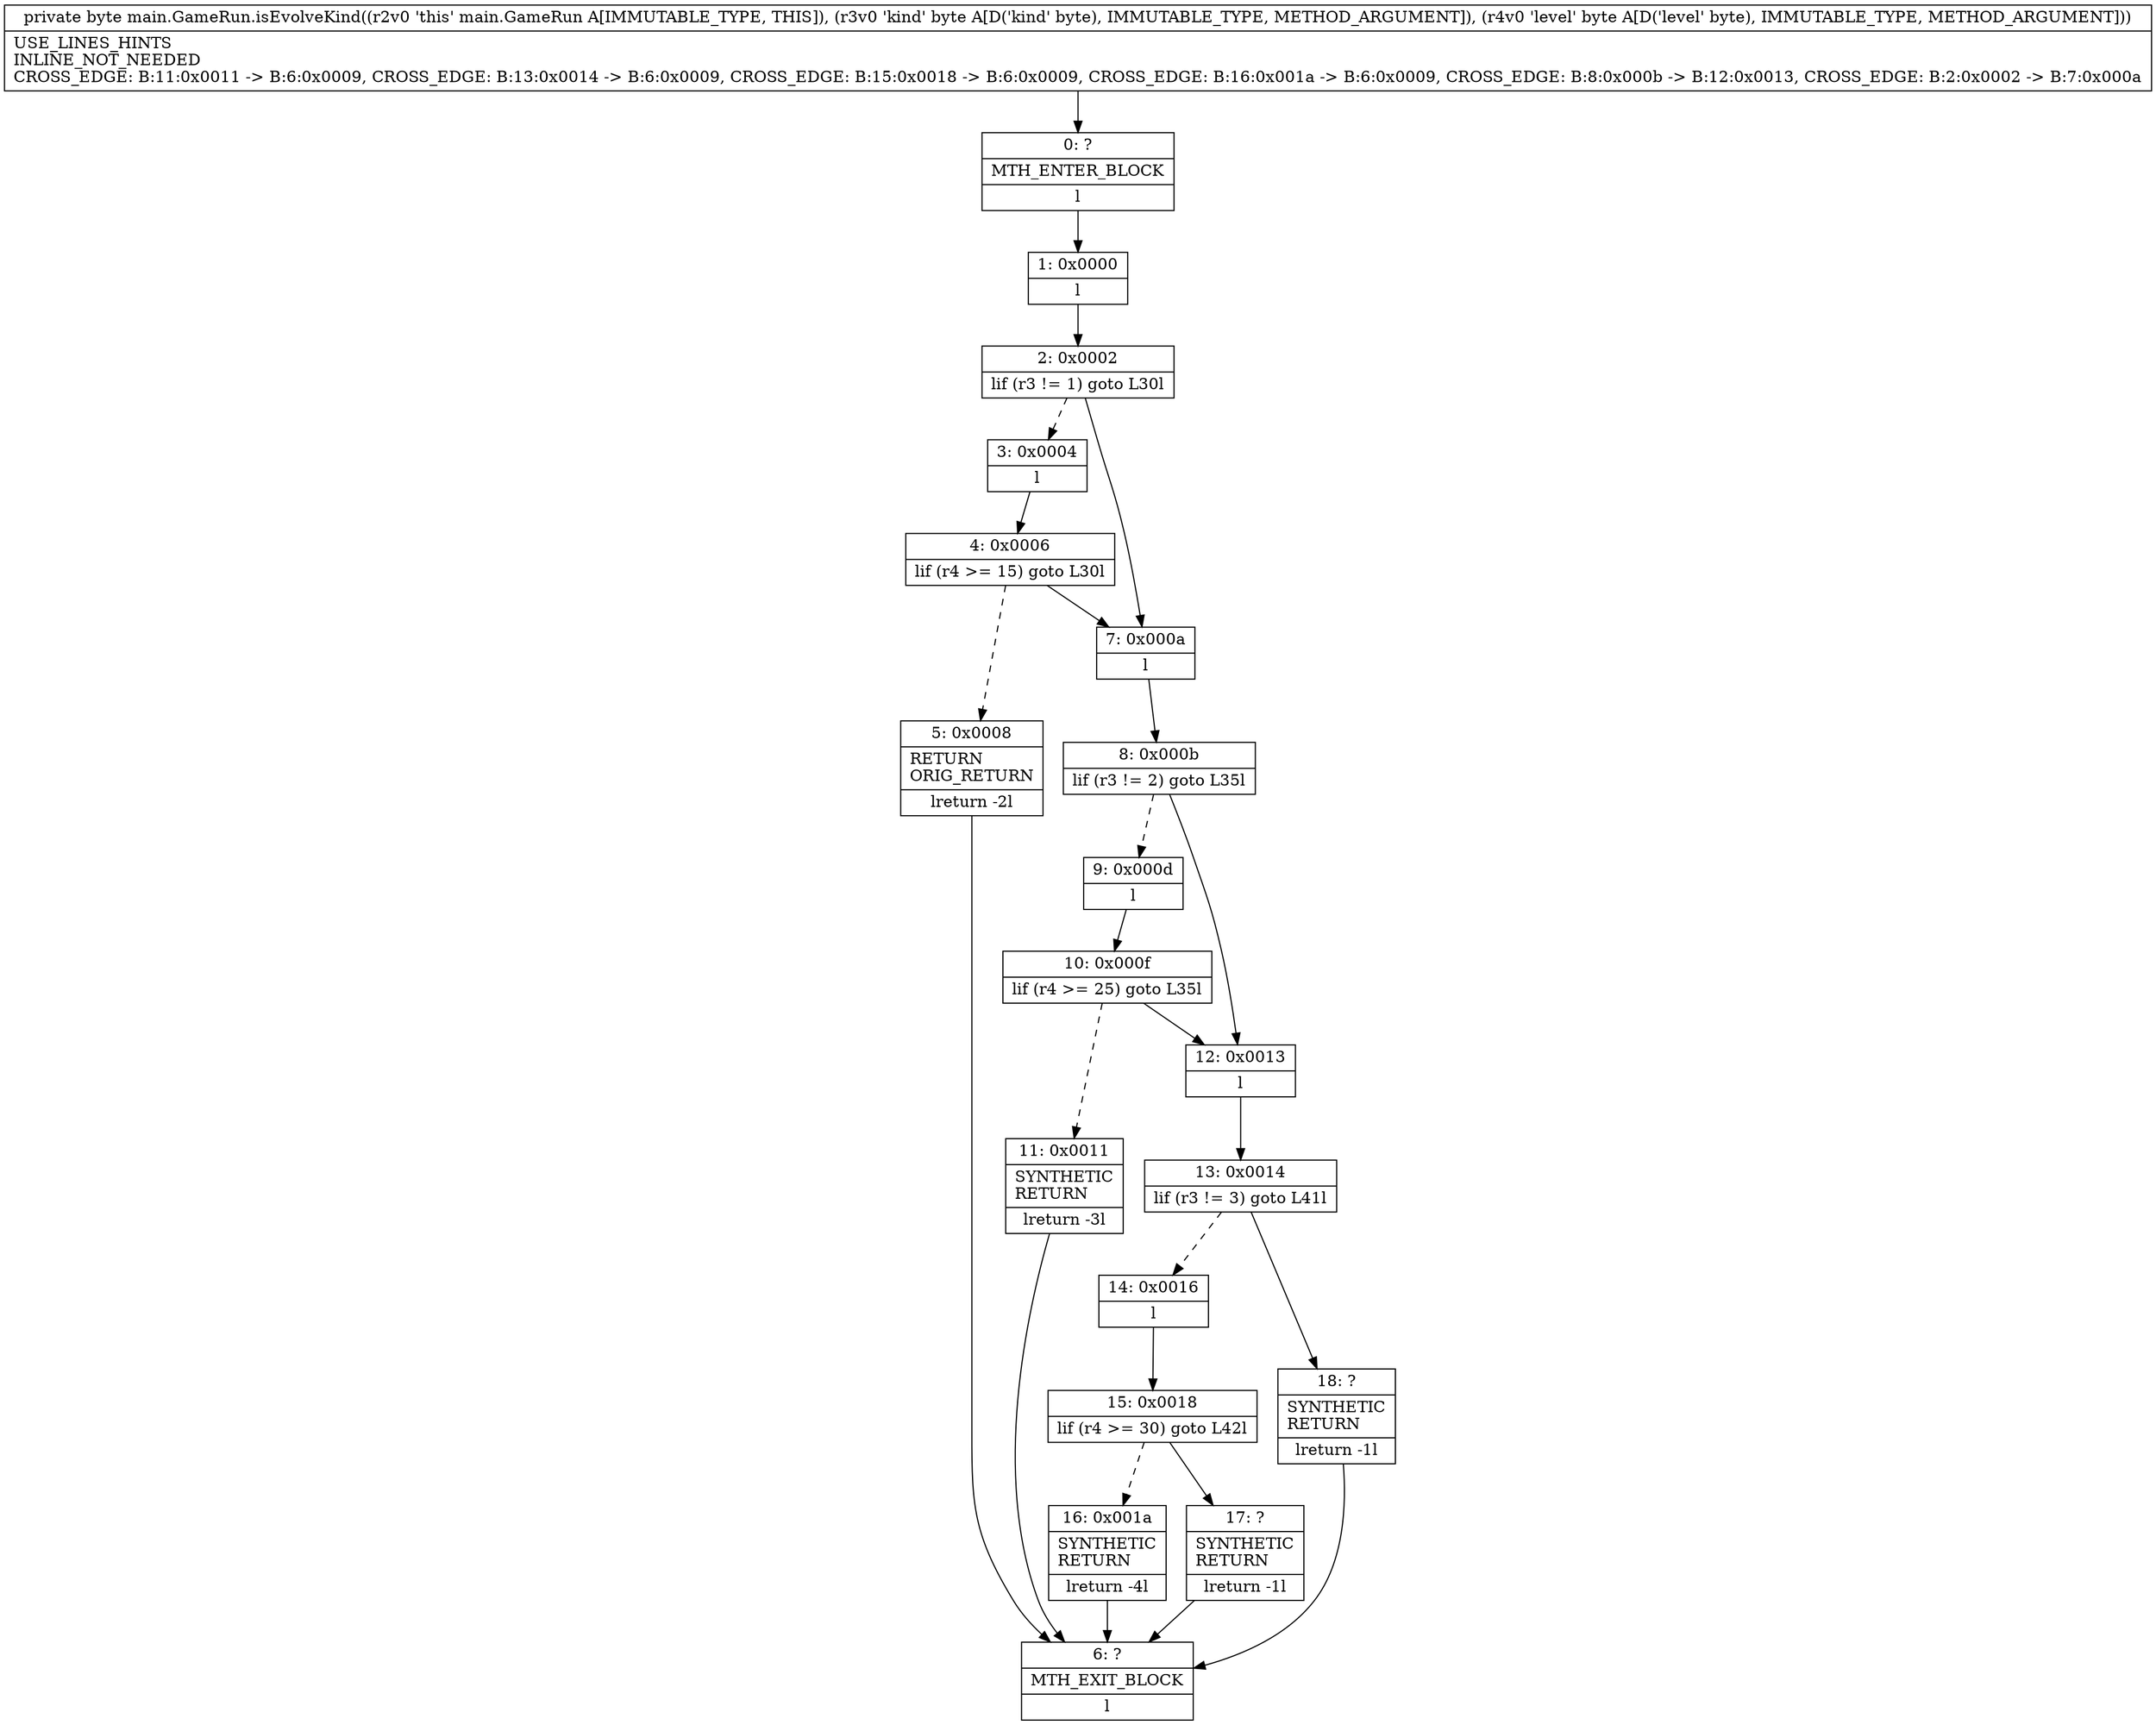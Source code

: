 digraph "CFG formain.GameRun.isEvolveKind(BB)B" {
Node_0 [shape=record,label="{0\:\ ?|MTH_ENTER_BLOCK\l|l}"];
Node_1 [shape=record,label="{1\:\ 0x0000|l}"];
Node_2 [shape=record,label="{2\:\ 0x0002|lif (r3 != 1) goto L30l}"];
Node_3 [shape=record,label="{3\:\ 0x0004|l}"];
Node_4 [shape=record,label="{4\:\ 0x0006|lif (r4 \>= 15) goto L30l}"];
Node_5 [shape=record,label="{5\:\ 0x0008|RETURN\lORIG_RETURN\l|lreturn \-2l}"];
Node_6 [shape=record,label="{6\:\ ?|MTH_EXIT_BLOCK\l|l}"];
Node_7 [shape=record,label="{7\:\ 0x000a|l}"];
Node_8 [shape=record,label="{8\:\ 0x000b|lif (r3 != 2) goto L35l}"];
Node_9 [shape=record,label="{9\:\ 0x000d|l}"];
Node_10 [shape=record,label="{10\:\ 0x000f|lif (r4 \>= 25) goto L35l}"];
Node_11 [shape=record,label="{11\:\ 0x0011|SYNTHETIC\lRETURN\l|lreturn \-3l}"];
Node_12 [shape=record,label="{12\:\ 0x0013|l}"];
Node_13 [shape=record,label="{13\:\ 0x0014|lif (r3 != 3) goto L41l}"];
Node_14 [shape=record,label="{14\:\ 0x0016|l}"];
Node_15 [shape=record,label="{15\:\ 0x0018|lif (r4 \>= 30) goto L42l}"];
Node_16 [shape=record,label="{16\:\ 0x001a|SYNTHETIC\lRETURN\l|lreturn \-4l}"];
Node_17 [shape=record,label="{17\:\ ?|SYNTHETIC\lRETURN\l|lreturn \-1l}"];
Node_18 [shape=record,label="{18\:\ ?|SYNTHETIC\lRETURN\l|lreturn \-1l}"];
MethodNode[shape=record,label="{private byte main.GameRun.isEvolveKind((r2v0 'this' main.GameRun A[IMMUTABLE_TYPE, THIS]), (r3v0 'kind' byte A[D('kind' byte), IMMUTABLE_TYPE, METHOD_ARGUMENT]), (r4v0 'level' byte A[D('level' byte), IMMUTABLE_TYPE, METHOD_ARGUMENT]))  | USE_LINES_HINTS\lINLINE_NOT_NEEDED\lCROSS_EDGE: B:11:0x0011 \-\> B:6:0x0009, CROSS_EDGE: B:13:0x0014 \-\> B:6:0x0009, CROSS_EDGE: B:15:0x0018 \-\> B:6:0x0009, CROSS_EDGE: B:16:0x001a \-\> B:6:0x0009, CROSS_EDGE: B:8:0x000b \-\> B:12:0x0013, CROSS_EDGE: B:2:0x0002 \-\> B:7:0x000a\l}"];
MethodNode -> Node_0;
Node_0 -> Node_1;
Node_1 -> Node_2;
Node_2 -> Node_3[style=dashed];
Node_2 -> Node_7;
Node_3 -> Node_4;
Node_4 -> Node_5[style=dashed];
Node_4 -> Node_7;
Node_5 -> Node_6;
Node_7 -> Node_8;
Node_8 -> Node_9[style=dashed];
Node_8 -> Node_12;
Node_9 -> Node_10;
Node_10 -> Node_11[style=dashed];
Node_10 -> Node_12;
Node_11 -> Node_6;
Node_12 -> Node_13;
Node_13 -> Node_14[style=dashed];
Node_13 -> Node_18;
Node_14 -> Node_15;
Node_15 -> Node_16[style=dashed];
Node_15 -> Node_17;
Node_16 -> Node_6;
Node_17 -> Node_6;
Node_18 -> Node_6;
}

